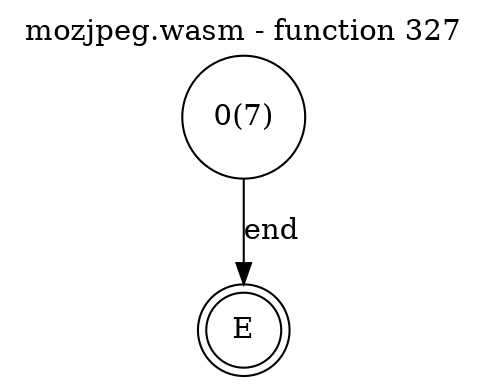 digraph finite_state_machine {
    label = "mozjpeg.wasm - function 327"
    labelloc =  t
    labelfontsize = 16
    labelfontcolor = black
    labelfontname = "Helvetica"
    node [shape = doublecircle]; E ;
node [shape=circle, fontcolor=black, style="", label="0(7)"]0
node [shape=circle, fontcolor=black, style="", label="E"]E
    0 -> E[label="end"];
}
